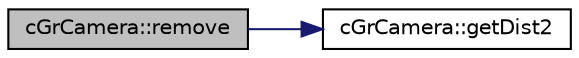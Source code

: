 digraph "cGrCamera::remove"
{
  edge [fontname="Helvetica",fontsize="10",labelfontname="Helvetica",labelfontsize="10"];
  node [fontname="Helvetica",fontsize="10",shape=record];
  rankdir="LR";
  Node1 [label="cGrCamera::remove",height=0.2,width=0.4,color="black", fillcolor="grey75", style="filled", fontcolor="black"];
  Node1 -> Node2 [color="midnightblue",fontsize="10",style="solid",fontname="Helvetica"];
  Node2 [label="cGrCamera::getDist2",height=0.2,width=0.4,color="black", fillcolor="white", style="filled",URL="$classc_gr_camera.html#a7b8a37d9edf5bc9fe153aafa49b8cfe3"];
}
